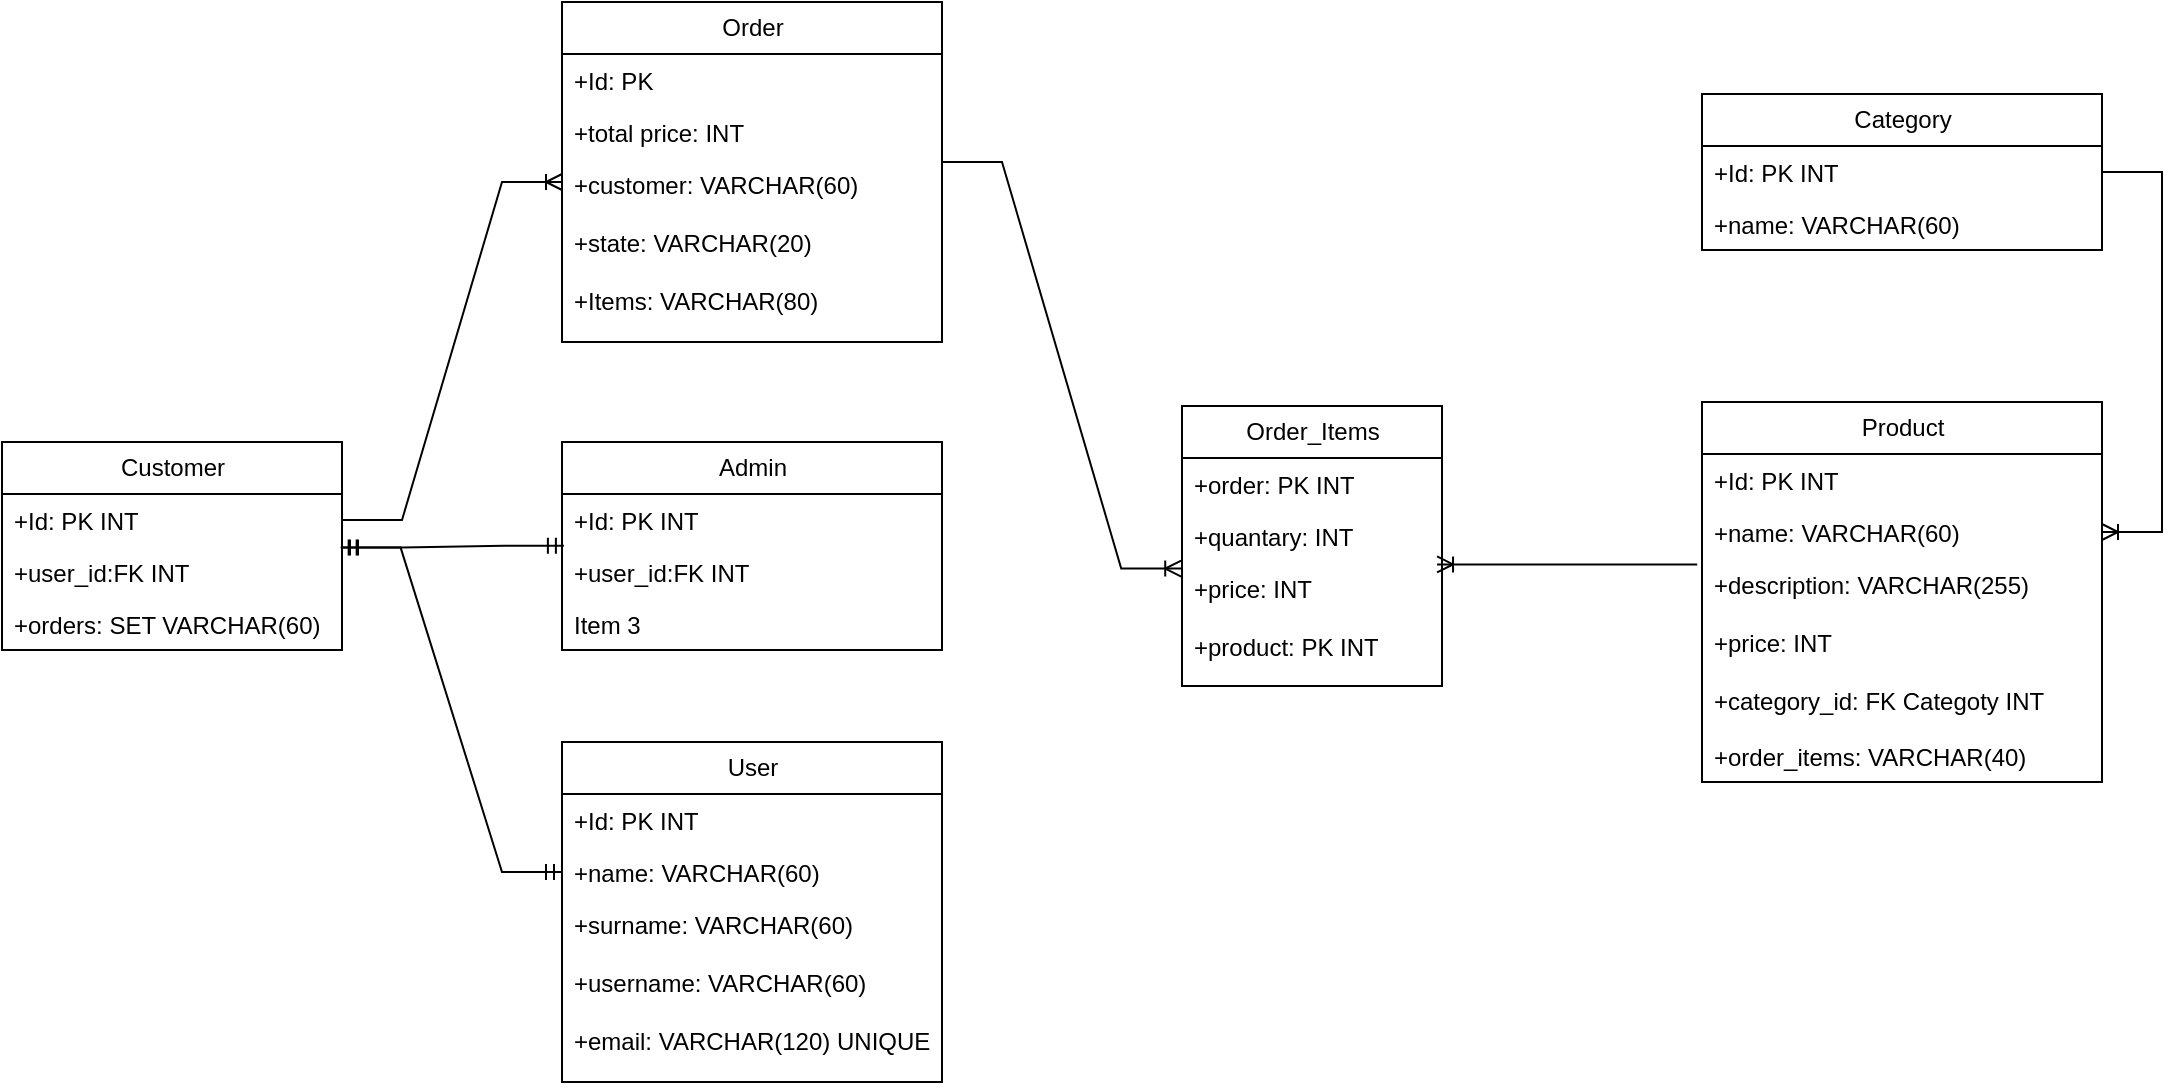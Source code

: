 <mxfile version="20.8.20" type="device"><diagram id="R2lEEEUBdFMjLlhIrx00" name="Page-1"><mxGraphModel dx="978" dy="538" grid="1" gridSize="10" guides="1" tooltips="1" connect="1" arrows="1" fold="1" page="1" pageScale="1" pageWidth="1100" pageHeight="850" math="0" shadow="0" extFonts="Permanent Marker^https://fonts.googleapis.com/css?family=Permanent+Marker"><root><mxCell id="0"/><mxCell id="1" parent="0"/><mxCell id="KdeV7saemSv9ZvZavszU-1" value="Customer" style="swimlane;fontStyle=0;childLayout=stackLayout;horizontal=1;startSize=26;fillColor=none;horizontalStack=0;resizeParent=1;resizeParentMax=0;resizeLast=0;collapsible=1;marginBottom=0;html=1;" vertex="1" parent="1"><mxGeometry y="290" width="170" height="104" as="geometry"/></mxCell><mxCell id="KdeV7saemSv9ZvZavszU-2" value="+Id: PK INT" style="text;strokeColor=none;fillColor=none;align=left;verticalAlign=top;spacingLeft=4;spacingRight=4;overflow=hidden;rotatable=0;points=[[0,0.5],[1,0.5]];portConstraint=eastwest;whiteSpace=wrap;html=1;" vertex="1" parent="KdeV7saemSv9ZvZavszU-1"><mxGeometry y="26" width="170" height="26" as="geometry"/></mxCell><mxCell id="KdeV7saemSv9ZvZavszU-3" value="+user_id:FK INT" style="text;strokeColor=none;fillColor=none;align=left;verticalAlign=top;spacingLeft=4;spacingRight=4;overflow=hidden;rotatable=0;points=[[0,0.5],[1,0.5]];portConstraint=eastwest;whiteSpace=wrap;html=1;" vertex="1" parent="KdeV7saemSv9ZvZavszU-1"><mxGeometry y="52" width="170" height="26" as="geometry"/></mxCell><mxCell id="KdeV7saemSv9ZvZavszU-4" value="+orders: SET VARCHAR(60)" style="text;strokeColor=none;fillColor=none;align=left;verticalAlign=top;spacingLeft=4;spacingRight=4;overflow=hidden;rotatable=0;points=[[0,0.5],[1,0.5]];portConstraint=eastwest;whiteSpace=wrap;html=1;" vertex="1" parent="KdeV7saemSv9ZvZavszU-1"><mxGeometry y="78" width="170" height="26" as="geometry"/></mxCell><mxCell id="KdeV7saemSv9ZvZavszU-5" value="Order" style="swimlane;fontStyle=0;childLayout=stackLayout;horizontal=1;startSize=26;fillColor=none;horizontalStack=0;resizeParent=1;resizeParentMax=0;resizeLast=0;collapsible=1;marginBottom=0;html=1;" vertex="1" parent="1"><mxGeometry x="280" y="70" width="190" height="170" as="geometry"/></mxCell><mxCell id="KdeV7saemSv9ZvZavszU-6" value="+Id: PK" style="text;strokeColor=none;fillColor=none;align=left;verticalAlign=top;spacingLeft=4;spacingRight=4;overflow=hidden;rotatable=0;points=[[0,0.5],[1,0.5]];portConstraint=eastwest;whiteSpace=wrap;html=1;" vertex="1" parent="KdeV7saemSv9ZvZavszU-5"><mxGeometry y="26" width="190" height="26" as="geometry"/></mxCell><mxCell id="KdeV7saemSv9ZvZavszU-7" value="+total price: INT" style="text;strokeColor=none;fillColor=none;align=left;verticalAlign=top;spacingLeft=4;spacingRight=4;overflow=hidden;rotatable=0;points=[[0,0.5],[1,0.5]];portConstraint=eastwest;whiteSpace=wrap;html=1;" vertex="1" parent="KdeV7saemSv9ZvZavszU-5"><mxGeometry y="52" width="190" height="26" as="geometry"/></mxCell><mxCell id="KdeV7saemSv9ZvZavszU-8" value="+customer: VARCHAR(60)&lt;br&gt;&lt;br&gt;+state: VARCHAR(20)&lt;br&gt;&lt;br&gt;+Items: VARCHAR(80)" style="text;strokeColor=none;fillColor=none;align=left;verticalAlign=top;spacingLeft=4;spacingRight=4;overflow=hidden;rotatable=0;points=[[0,0.5],[1,0.5]];portConstraint=eastwest;whiteSpace=wrap;html=1;" vertex="1" parent="KdeV7saemSv9ZvZavszU-5"><mxGeometry y="78" width="190" height="92" as="geometry"/></mxCell><mxCell id="KdeV7saemSv9ZvZavszU-9" value="Admin" style="swimlane;fontStyle=0;childLayout=stackLayout;horizontal=1;startSize=26;fillColor=none;horizontalStack=0;resizeParent=1;resizeParentMax=0;resizeLast=0;collapsible=1;marginBottom=0;html=1;" vertex="1" parent="1"><mxGeometry x="280" y="290" width="190" height="104" as="geometry"/></mxCell><mxCell id="KdeV7saemSv9ZvZavszU-10" value="+Id: PK INT" style="text;strokeColor=none;fillColor=none;align=left;verticalAlign=top;spacingLeft=4;spacingRight=4;overflow=hidden;rotatable=0;points=[[0,0.5],[1,0.5]];portConstraint=eastwest;whiteSpace=wrap;html=1;" vertex="1" parent="KdeV7saemSv9ZvZavszU-9"><mxGeometry y="26" width="190" height="26" as="geometry"/></mxCell><mxCell id="KdeV7saemSv9ZvZavszU-11" value="+user_id:FK INT" style="text;strokeColor=none;fillColor=none;align=left;verticalAlign=top;spacingLeft=4;spacingRight=4;overflow=hidden;rotatable=0;points=[[0,0.5],[1,0.5]];portConstraint=eastwest;whiteSpace=wrap;html=1;" vertex="1" parent="KdeV7saemSv9ZvZavszU-9"><mxGeometry y="52" width="190" height="26" as="geometry"/></mxCell><mxCell id="KdeV7saemSv9ZvZavszU-12" value="Item 3" style="text;strokeColor=none;fillColor=none;align=left;verticalAlign=top;spacingLeft=4;spacingRight=4;overflow=hidden;rotatable=0;points=[[0,0.5],[1,0.5]];portConstraint=eastwest;whiteSpace=wrap;html=1;" vertex="1" parent="KdeV7saemSv9ZvZavszU-9"><mxGeometry y="78" width="190" height="26" as="geometry"/></mxCell><mxCell id="KdeV7saemSv9ZvZavszU-13" value="User" style="swimlane;fontStyle=0;childLayout=stackLayout;horizontal=1;startSize=26;fillColor=none;horizontalStack=0;resizeParent=1;resizeParentMax=0;resizeLast=0;collapsible=1;marginBottom=0;html=1;" vertex="1" parent="1"><mxGeometry x="280" y="440" width="190" height="170" as="geometry"/></mxCell><mxCell id="KdeV7saemSv9ZvZavszU-14" value="+Id: PK INT" style="text;strokeColor=none;fillColor=none;align=left;verticalAlign=top;spacingLeft=4;spacingRight=4;overflow=hidden;rotatable=0;points=[[0,0.5],[1,0.5]];portConstraint=eastwest;whiteSpace=wrap;html=1;" vertex="1" parent="KdeV7saemSv9ZvZavszU-13"><mxGeometry y="26" width="190" height="26" as="geometry"/></mxCell><mxCell id="KdeV7saemSv9ZvZavszU-15" value="+name: VARCHAR(60)&lt;br&gt;" style="text;strokeColor=none;fillColor=none;align=left;verticalAlign=top;spacingLeft=4;spacingRight=4;overflow=hidden;rotatable=0;points=[[0,0.5],[1,0.5]];portConstraint=eastwest;whiteSpace=wrap;html=1;" vertex="1" parent="KdeV7saemSv9ZvZavszU-13"><mxGeometry y="52" width="190" height="26" as="geometry"/></mxCell><mxCell id="KdeV7saemSv9ZvZavszU-16" value="+surname: VARCHAR(60)&lt;br&gt;&lt;br&gt;+username: VARCHAR(60)&lt;br&gt;&lt;br&gt;+email: VARCHAR(120) UNIQUE" style="text;strokeColor=none;fillColor=none;align=left;verticalAlign=top;spacingLeft=4;spacingRight=4;overflow=hidden;rotatable=0;points=[[0,0.5],[1,0.5]];portConstraint=eastwest;whiteSpace=wrap;html=1;" vertex="1" parent="KdeV7saemSv9ZvZavszU-13"><mxGeometry y="78" width="190" height="92" as="geometry"/></mxCell><mxCell id="KdeV7saemSv9ZvZavszU-17" value="" style="edgeStyle=entityRelationEdgeStyle;fontSize=12;html=1;endArrow=ERmandOne;startArrow=ERmandOne;rounded=0;exitX=1;exitY=1.031;exitDx=0;exitDy=0;exitPerimeter=0;entryX=0.005;entryY=-0.005;entryDx=0;entryDy=0;entryPerimeter=0;" edge="1" parent="1" source="KdeV7saemSv9ZvZavszU-2" target="KdeV7saemSv9ZvZavszU-11"><mxGeometry width="100" height="100" relative="1" as="geometry"><mxPoint x="180" y="300" as="sourcePoint"/><mxPoint x="280" y="200" as="targetPoint"/></mxGeometry></mxCell><mxCell id="KdeV7saemSv9ZvZavszU-18" value="" style="edgeStyle=entityRelationEdgeStyle;fontSize=12;html=1;endArrow=ERmandOne;startArrow=ERmandOne;rounded=0;entryX=0;entryY=0.5;entryDx=0;entryDy=0;exitX=0.996;exitY=1.031;exitDx=0;exitDy=0;exitPerimeter=0;" edge="1" parent="1" source="KdeV7saemSv9ZvZavszU-2" target="KdeV7saemSv9ZvZavszU-15"><mxGeometry width="100" height="100" relative="1" as="geometry"><mxPoint x="200" y="340" as="sourcePoint"/><mxPoint x="300" y="240" as="targetPoint"/></mxGeometry></mxCell><mxCell id="KdeV7saemSv9ZvZavszU-19" value="" style="edgeStyle=entityRelationEdgeStyle;fontSize=12;html=1;endArrow=ERoneToMany;rounded=0;exitX=1;exitY=0.5;exitDx=0;exitDy=0;" edge="1" parent="1" source="KdeV7saemSv9ZvZavszU-2"><mxGeometry width="100" height="100" relative="1" as="geometry"><mxPoint x="180" y="260" as="sourcePoint"/><mxPoint x="280" y="160" as="targetPoint"/></mxGeometry></mxCell><mxCell id="KdeV7saemSv9ZvZavszU-20" value="" style="edgeStyle=entityRelationEdgeStyle;fontSize=12;html=1;endArrow=ERoneToMany;rounded=0;entryX=-0.003;entryY=0.053;entryDx=0;entryDy=0;entryPerimeter=0;" edge="1" parent="1" target="KdeV7saemSv9ZvZavszU-24"><mxGeometry width="100" height="100" relative="1" as="geometry"><mxPoint x="470" y="150" as="sourcePoint"/><mxPoint x="570" y="350" as="targetPoint"/></mxGeometry></mxCell><mxCell id="KdeV7saemSv9ZvZavszU-21" value="Order_Items" style="swimlane;fontStyle=0;childLayout=stackLayout;horizontal=1;startSize=26;fillColor=none;horizontalStack=0;resizeParent=1;resizeParentMax=0;resizeLast=0;collapsible=1;marginBottom=0;html=1;" vertex="1" parent="1"><mxGeometry x="590" y="272" width="130" height="140" as="geometry"/></mxCell><mxCell id="KdeV7saemSv9ZvZavszU-22" value="+order: PK INT" style="text;strokeColor=none;fillColor=none;align=left;verticalAlign=top;spacingLeft=4;spacingRight=4;overflow=hidden;rotatable=0;points=[[0,0.5],[1,0.5]];portConstraint=eastwest;whiteSpace=wrap;html=1;" vertex="1" parent="KdeV7saemSv9ZvZavszU-21"><mxGeometry y="26" width="130" height="26" as="geometry"/></mxCell><mxCell id="KdeV7saemSv9ZvZavszU-23" value="+quantary: INT" style="text;strokeColor=none;fillColor=none;align=left;verticalAlign=top;spacingLeft=4;spacingRight=4;overflow=hidden;rotatable=0;points=[[0,0.5],[1,0.5]];portConstraint=eastwest;whiteSpace=wrap;html=1;" vertex="1" parent="KdeV7saemSv9ZvZavszU-21"><mxGeometry y="52" width="130" height="26" as="geometry"/></mxCell><mxCell id="KdeV7saemSv9ZvZavszU-24" value="+price: INT&lt;br&gt;&lt;br&gt;+product: PK INT" style="text;strokeColor=none;fillColor=none;align=left;verticalAlign=top;spacingLeft=4;spacingRight=4;overflow=hidden;rotatable=0;points=[[0,0.5],[1,0.5]];portConstraint=eastwest;whiteSpace=wrap;html=1;" vertex="1" parent="KdeV7saemSv9ZvZavszU-21"><mxGeometry y="78" width="130" height="62" as="geometry"/></mxCell><mxCell id="KdeV7saemSv9ZvZavszU-25" value="Category" style="swimlane;fontStyle=0;childLayout=stackLayout;horizontal=1;startSize=26;fillColor=none;horizontalStack=0;resizeParent=1;resizeParentMax=0;resizeLast=0;collapsible=1;marginBottom=0;html=1;" vertex="1" parent="1"><mxGeometry x="850" y="116" width="200" height="78" as="geometry"/></mxCell><mxCell id="KdeV7saemSv9ZvZavszU-26" value="+Id: PK INT" style="text;strokeColor=none;fillColor=none;align=left;verticalAlign=top;spacingLeft=4;spacingRight=4;overflow=hidden;rotatable=0;points=[[0,0.5],[1,0.5]];portConstraint=eastwest;whiteSpace=wrap;html=1;" vertex="1" parent="KdeV7saemSv9ZvZavszU-25"><mxGeometry y="26" width="200" height="26" as="geometry"/></mxCell><mxCell id="KdeV7saemSv9ZvZavszU-28" value="+name: VARCHAR(60)" style="text;strokeColor=none;fillColor=none;align=left;verticalAlign=top;spacingLeft=4;spacingRight=4;overflow=hidden;rotatable=0;points=[[0,0.5],[1,0.5]];portConstraint=eastwest;whiteSpace=wrap;html=1;" vertex="1" parent="KdeV7saemSv9ZvZavszU-25"><mxGeometry y="52" width="200" height="26" as="geometry"/></mxCell><mxCell id="KdeV7saemSv9ZvZavszU-29" value="Product" style="swimlane;fontStyle=0;childLayout=stackLayout;horizontal=1;startSize=26;fillColor=none;horizontalStack=0;resizeParent=1;resizeParentMax=0;resizeLast=0;collapsible=1;marginBottom=0;html=1;" vertex="1" parent="1"><mxGeometry x="850" y="270" width="200" height="190" as="geometry"/></mxCell><mxCell id="KdeV7saemSv9ZvZavszU-30" value="+Id: PK INT" style="text;strokeColor=none;fillColor=none;align=left;verticalAlign=top;spacingLeft=4;spacingRight=4;overflow=hidden;rotatable=0;points=[[0,0.5],[1,0.5]];portConstraint=eastwest;whiteSpace=wrap;html=1;" vertex="1" parent="KdeV7saemSv9ZvZavszU-29"><mxGeometry y="26" width="200" height="26" as="geometry"/></mxCell><mxCell id="KdeV7saemSv9ZvZavszU-31" value="+name: VARCHAR(60)" style="text;strokeColor=none;fillColor=none;align=left;verticalAlign=top;spacingLeft=4;spacingRight=4;overflow=hidden;rotatable=0;points=[[0,0.5],[1,0.5]];portConstraint=eastwest;whiteSpace=wrap;html=1;" vertex="1" parent="KdeV7saemSv9ZvZavszU-29"><mxGeometry y="52" width="200" height="26" as="geometry"/></mxCell><mxCell id="KdeV7saemSv9ZvZavszU-32" value="+description: VARCHAR(255)&lt;br&gt;&lt;br&gt;+price: INT&lt;br&gt;&lt;br&gt;+category_id: FK Categoty INT&lt;br&gt;&lt;br&gt;+order_items: VARCHAR(40)" style="text;strokeColor=none;fillColor=none;align=left;verticalAlign=top;spacingLeft=4;spacingRight=4;overflow=hidden;rotatable=0;points=[[0,0.5],[1,0.5]];portConstraint=eastwest;whiteSpace=wrap;html=1;" vertex="1" parent="KdeV7saemSv9ZvZavszU-29"><mxGeometry y="78" width="200" height="112" as="geometry"/></mxCell><mxCell id="KdeV7saemSv9ZvZavszU-36" value="" style="edgeStyle=entityRelationEdgeStyle;fontSize=12;html=1;endArrow=ERoneToMany;rounded=0;exitX=-0.012;exitY=0.029;exitDx=0;exitDy=0;entryX=0.981;entryY=0.02;entryDx=0;entryDy=0;entryPerimeter=0;exitPerimeter=0;" edge="1" parent="1" source="KdeV7saemSv9ZvZavszU-32" target="KdeV7saemSv9ZvZavszU-24"><mxGeometry width="100" height="100" relative="1" as="geometry"><mxPoint x="620" y="580" as="sourcePoint"/><mxPoint x="720" y="480" as="targetPoint"/></mxGeometry></mxCell><mxCell id="KdeV7saemSv9ZvZavszU-37" value="" style="edgeStyle=entityRelationEdgeStyle;fontSize=12;html=1;endArrow=ERoneToMany;rounded=0;exitX=1;exitY=0.5;exitDx=0;exitDy=0;entryX=1;entryY=0.5;entryDx=0;entryDy=0;" edge="1" parent="1" source="KdeV7saemSv9ZvZavszU-26" target="KdeV7saemSv9ZvZavszU-31"><mxGeometry width="100" height="100" relative="1" as="geometry"><mxPoint x="770" y="170" as="sourcePoint"/><mxPoint x="840" y="354" as="targetPoint"/></mxGeometry></mxCell></root></mxGraphModel></diagram></mxfile>